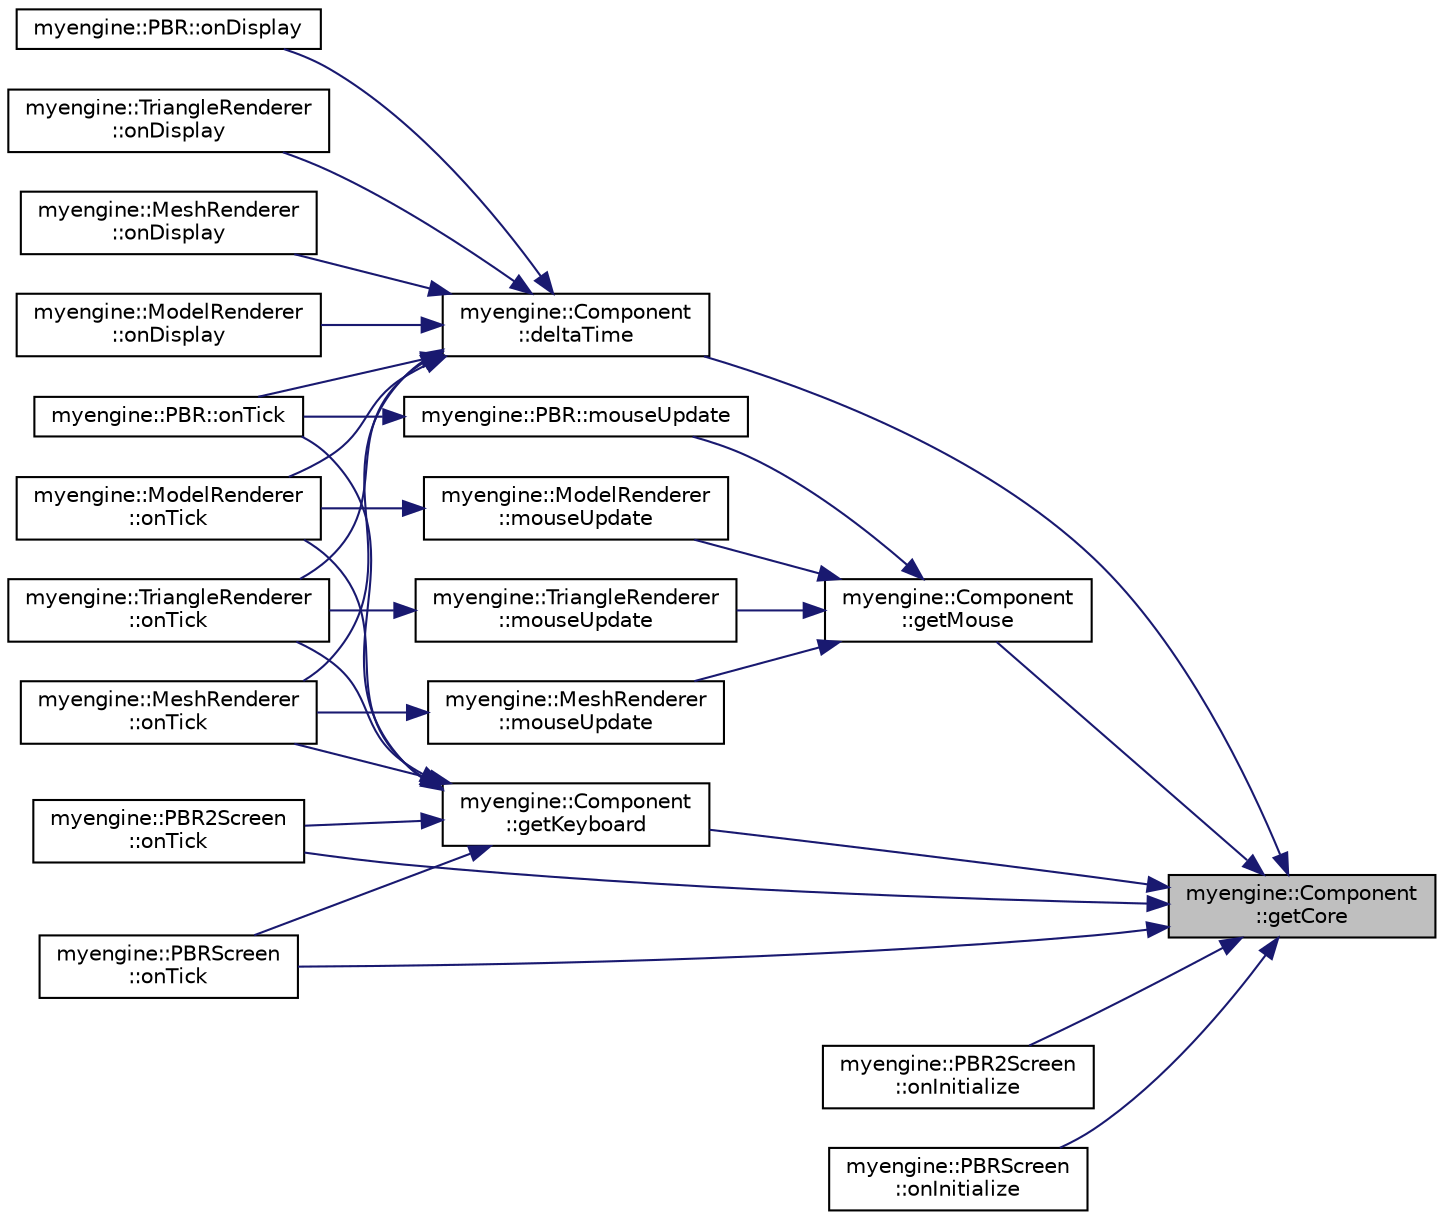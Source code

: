 digraph "myengine::Component::getCore"
{
 // LATEX_PDF_SIZE
  edge [fontname="Helvetica",fontsize="10",labelfontname="Helvetica",labelfontsize="10"];
  node [fontname="Helvetica",fontsize="10",shape=record];
  rankdir="RL";
  Node1 [label="myengine::Component\l::getCore",height=0.2,width=0.4,color="black", fillcolor="grey75", style="filled", fontcolor="black",tooltip="Returns the Core."];
  Node1 -> Node2 [dir="back",color="midnightblue",fontsize="10",style="solid",fontname="Helvetica"];
  Node2 [label="myengine::Component\l::deltaTime",height=0.2,width=0.4,color="black", fillcolor="white", style="filled",URL="$structmyengine_1_1_component.html#a4e0612b358101d355cfdc455712c5136",tooltip="Returns the deltaTime."];
  Node2 -> Node3 [dir="back",color="midnightblue",fontsize="10",style="solid",fontname="Helvetica"];
  Node3 [label="myengine::MeshRenderer\l::onDisplay",height=0.2,width=0.4,color="black", fillcolor="white", style="filled",URL="$structmyengine_1_1_mesh_renderer.html#a3096e07211e99206afc00ef9c867abd3",tooltip="Draws the model."];
  Node2 -> Node4 [dir="back",color="midnightblue",fontsize="10",style="solid",fontname="Helvetica"];
  Node4 [label="myengine::ModelRenderer\l::onDisplay",height=0.2,width=0.4,color="black", fillcolor="white", style="filled",URL="$structmyengine_1_1_model_renderer.html#a2dab68b27698175ed5deff280184aeba",tooltip="Draws the model."];
  Node2 -> Node5 [dir="back",color="midnightblue",fontsize="10",style="solid",fontname="Helvetica"];
  Node5 [label="myengine::PBR::onDisplay",height=0.2,width=0.4,color="black", fillcolor="white", style="filled",URL="$structmyengine_1_1_p_b_r.html#a0316ec5798db766d49c8b18237f07878",tooltip="Draws the model."];
  Node2 -> Node6 [dir="back",color="midnightblue",fontsize="10",style="solid",fontname="Helvetica"];
  Node6 [label="myengine::TriangleRenderer\l::onDisplay",height=0.2,width=0.4,color="black", fillcolor="white", style="filled",URL="$structmyengine_1_1_triangle_renderer.html#a6cb4252e76b0c719d3819cc5b6ca86a8",tooltip="Draws the triangle."];
  Node2 -> Node7 [dir="back",color="midnightblue",fontsize="10",style="solid",fontname="Helvetica"];
  Node7 [label="myengine::MeshRenderer\l::onTick",height=0.2,width=0.4,color="black", fillcolor="white", style="filled",URL="$structmyengine_1_1_mesh_renderer.html#a4ccd9617be008305b9b172d9335573a5",tooltip="The position of the model."];
  Node2 -> Node8 [dir="back",color="midnightblue",fontsize="10",style="solid",fontname="Helvetica"];
  Node8 [label="myengine::ModelRenderer\l::onTick",height=0.2,width=0.4,color="black", fillcolor="white", style="filled",URL="$structmyengine_1_1_model_renderer.html#ac1a09170155c3fddfe23ac24334fb689",tooltip="The position of the model."];
  Node2 -> Node9 [dir="back",color="midnightblue",fontsize="10",style="solid",fontname="Helvetica"];
  Node9 [label="myengine::PBR::onTick",height=0.2,width=0.4,color="black", fillcolor="white", style="filled",URL="$structmyengine_1_1_p_b_r.html#ac960a36c2b186613e28284ede02004bd",tooltip="The position of the model."];
  Node2 -> Node10 [dir="back",color="midnightblue",fontsize="10",style="solid",fontname="Helvetica"];
  Node10 [label="myengine::TriangleRenderer\l::onTick",height=0.2,width=0.4,color="black", fillcolor="white", style="filled",URL="$structmyengine_1_1_triangle_renderer.html#a8772473eb0f65d036220b3f48f45f8ce",tooltip="The position of the triangle."];
  Node1 -> Node11 [dir="back",color="midnightblue",fontsize="10",style="solid",fontname="Helvetica"];
  Node11 [label="myengine::Component\l::getKeyboard",height=0.2,width=0.4,color="black", fillcolor="white", style="filled",URL="$structmyengine_1_1_component.html#a86618ca85aca087c0efa99970b5e095a",tooltip="Returns the Keyboard."];
  Node11 -> Node7 [dir="back",color="midnightblue",fontsize="10",style="solid",fontname="Helvetica"];
  Node11 -> Node8 [dir="back",color="midnightblue",fontsize="10",style="solid",fontname="Helvetica"];
  Node11 -> Node9 [dir="back",color="midnightblue",fontsize="10",style="solid",fontname="Helvetica"];
  Node11 -> Node12 [dir="back",color="midnightblue",fontsize="10",style="solid",fontname="Helvetica"];
  Node12 [label="myengine::PBR2Screen\l::onTick",height=0.2,width=0.4,color="black", fillcolor="white", style="filled",URL="$structmyengine_1_1_p_b_r2_screen.html#af516398eee87a41129a2995677c443e1",tooltip="Updates Screen."];
  Node11 -> Node13 [dir="back",color="midnightblue",fontsize="10",style="solid",fontname="Helvetica"];
  Node13 [label="myengine::PBRScreen\l::onTick",height=0.2,width=0.4,color="black", fillcolor="white", style="filled",URL="$structmyengine_1_1_p_b_r_screen.html#ad9af1fafe83d5bb4ae5e1fc37d2bc258",tooltip="Updates Screen."];
  Node11 -> Node10 [dir="back",color="midnightblue",fontsize="10",style="solid",fontname="Helvetica"];
  Node1 -> Node14 [dir="back",color="midnightblue",fontsize="10",style="solid",fontname="Helvetica"];
  Node14 [label="myengine::Component\l::getMouse",height=0.2,width=0.4,color="black", fillcolor="white", style="filled",URL="$structmyengine_1_1_component.html#a6e32e07622ba5c510af149403b2176a4",tooltip="Returns the Mouse."];
  Node14 -> Node15 [dir="back",color="midnightblue",fontsize="10",style="solid",fontname="Helvetica"];
  Node15 [label="myengine::MeshRenderer\l::mouseUpdate",height=0.2,width=0.4,color="black", fillcolor="white", style="filled",URL="$structmyengine_1_1_mesh_renderer.html#a2fdb484cc2c5e817696ccc63965bd666",tooltip="Update mouse position."];
  Node15 -> Node7 [dir="back",color="midnightblue",fontsize="10",style="solid",fontname="Helvetica"];
  Node14 -> Node16 [dir="back",color="midnightblue",fontsize="10",style="solid",fontname="Helvetica"];
  Node16 [label="myengine::ModelRenderer\l::mouseUpdate",height=0.2,width=0.4,color="black", fillcolor="white", style="filled",URL="$structmyengine_1_1_model_renderer.html#a853e29bd0aa9b73004ab46f105fcef20",tooltip="Update mouse position."];
  Node16 -> Node8 [dir="back",color="midnightblue",fontsize="10",style="solid",fontname="Helvetica"];
  Node14 -> Node17 [dir="back",color="midnightblue",fontsize="10",style="solid",fontname="Helvetica"];
  Node17 [label="myengine::PBR::mouseUpdate",height=0.2,width=0.4,color="black", fillcolor="white", style="filled",URL="$structmyengine_1_1_p_b_r.html#afb06a60ab5f263b8caa91efd1f1285f7",tooltip="Update mouse position."];
  Node17 -> Node9 [dir="back",color="midnightblue",fontsize="10",style="solid",fontname="Helvetica"];
  Node14 -> Node18 [dir="back",color="midnightblue",fontsize="10",style="solid",fontname="Helvetica"];
  Node18 [label="myengine::TriangleRenderer\l::mouseUpdate",height=0.2,width=0.4,color="black", fillcolor="white", style="filled",URL="$structmyengine_1_1_triangle_renderer.html#a3ac2c021a5a1b280a7ef84056049b45a",tooltip="Update mouse position."];
  Node18 -> Node10 [dir="back",color="midnightblue",fontsize="10",style="solid",fontname="Helvetica"];
  Node1 -> Node19 [dir="back",color="midnightblue",fontsize="10",style="solid",fontname="Helvetica"];
  Node19 [label="myengine::PBR2Screen\l::onInitialize",height=0.2,width=0.4,color="black", fillcolor="white", style="filled",URL="$structmyengine_1_1_p_b_r2_screen.html#a9ec551364dcded0adb868d64594775e6",tooltip="Initialises the Screen."];
  Node1 -> Node20 [dir="back",color="midnightblue",fontsize="10",style="solid",fontname="Helvetica"];
  Node20 [label="myengine::PBRScreen\l::onInitialize",height=0.2,width=0.4,color="black", fillcolor="white", style="filled",URL="$structmyengine_1_1_p_b_r_screen.html#a0b32c3e3fd47f1e698b09b5233f15ceb",tooltip="Initialises the Screen."];
  Node1 -> Node12 [dir="back",color="midnightblue",fontsize="10",style="solid",fontname="Helvetica"];
  Node1 -> Node13 [dir="back",color="midnightblue",fontsize="10",style="solid",fontname="Helvetica"];
}
